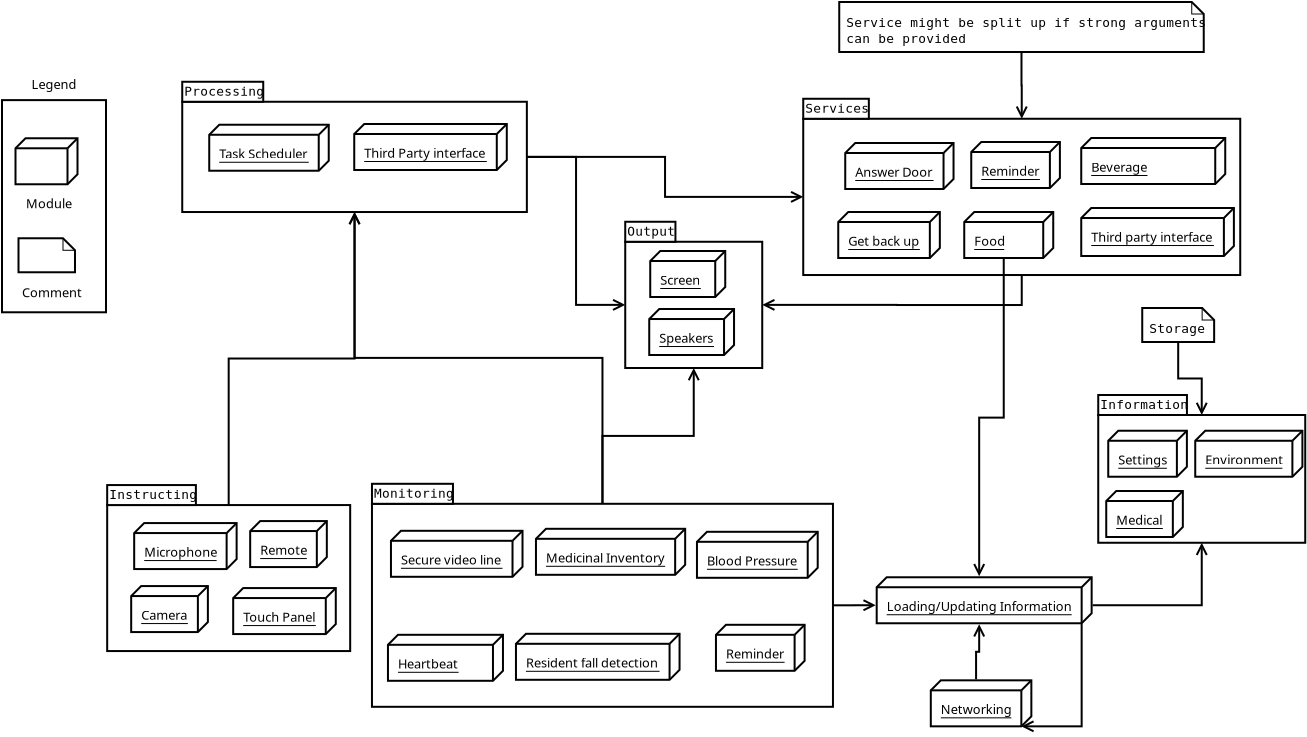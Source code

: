 <?xml version="1.0" encoding="UTF-8"?>
<dia:diagram xmlns:dia="http://www.lysator.liu.se/~alla/dia/">
  <dia:layer name="Achtergrond" visible="true" active="true">
    <dia:object type="UML - LargePackage" version="0" id="O0">
      <dia:attribute name="obj_pos">
        <dia:point val="4.336,25.402"/>
      </dia:attribute>
      <dia:attribute name="obj_bb">
        <dia:rectangle val="4.286,24.352;27.436,35.602"/>
      </dia:attribute>
      <dia:attribute name="meta">
        <dia:composite type="dict"/>
      </dia:attribute>
      <dia:attribute name="elem_corner">
        <dia:point val="4.336,25.402"/>
      </dia:attribute>
      <dia:attribute name="elem_width">
        <dia:real val="23.05"/>
      </dia:attribute>
      <dia:attribute name="elem_height">
        <dia:real val="10.15"/>
      </dia:attribute>
      <dia:attribute name="line_width">
        <dia:real val="0.1"/>
      </dia:attribute>
      <dia:attribute name="line_colour">
        <dia:color val="#000000"/>
      </dia:attribute>
      <dia:attribute name="fill_colour">
        <dia:color val="#ffffff"/>
      </dia:attribute>
      <dia:attribute name="text_colour">
        <dia:color val="#000000"/>
      </dia:attribute>
      <dia:attribute name="stereotype">
        <dia:string>##</dia:string>
      </dia:attribute>
      <dia:attribute name="name">
        <dia:string>#Monitoring#</dia:string>
      </dia:attribute>
    </dia:object>
    <dia:object type="UML - LargePackage" version="0" id="O1">
      <dia:attribute name="obj_pos">
        <dia:point val="-5.15,5.3"/>
      </dia:attribute>
      <dia:attribute name="obj_bb">
        <dia:rectangle val="-5.2,4.25;12.131,10.863"/>
      </dia:attribute>
      <dia:attribute name="meta">
        <dia:composite type="dict"/>
      </dia:attribute>
      <dia:attribute name="elem_corner">
        <dia:point val="-5.15,5.3"/>
      </dia:attribute>
      <dia:attribute name="elem_width">
        <dia:real val="17.231"/>
      </dia:attribute>
      <dia:attribute name="elem_height">
        <dia:real val="5.513"/>
      </dia:attribute>
      <dia:attribute name="line_width">
        <dia:real val="0.1"/>
      </dia:attribute>
      <dia:attribute name="line_colour">
        <dia:color val="#000000"/>
      </dia:attribute>
      <dia:attribute name="fill_colour">
        <dia:color val="#ffffff"/>
      </dia:attribute>
      <dia:attribute name="text_colour">
        <dia:color val="#000000"/>
      </dia:attribute>
      <dia:attribute name="stereotype">
        <dia:string>##</dia:string>
      </dia:attribute>
      <dia:attribute name="name">
        <dia:string>#Processing#</dia:string>
      </dia:attribute>
    </dia:object>
    <dia:object type="UML - LargePackage" version="0" id="O2">
      <dia:attribute name="obj_pos">
        <dia:point val="17,12.3"/>
      </dia:attribute>
      <dia:attribute name="obj_bb">
        <dia:rectangle val="16.95,11.25;23.9,18.663"/>
      </dia:attribute>
      <dia:attribute name="meta">
        <dia:composite type="dict"/>
      </dia:attribute>
      <dia:attribute name="elem_corner">
        <dia:point val="17,12.3"/>
      </dia:attribute>
      <dia:attribute name="elem_width">
        <dia:real val="6.85"/>
      </dia:attribute>
      <dia:attribute name="elem_height">
        <dia:real val="6.312"/>
      </dia:attribute>
      <dia:attribute name="line_width">
        <dia:real val="0.1"/>
      </dia:attribute>
      <dia:attribute name="line_colour">
        <dia:color val="#000000"/>
      </dia:attribute>
      <dia:attribute name="fill_colour">
        <dia:color val="#ffffff"/>
      </dia:attribute>
      <dia:attribute name="text_colour">
        <dia:color val="#000000"/>
      </dia:attribute>
      <dia:attribute name="stereotype">
        <dia:string>##</dia:string>
      </dia:attribute>
      <dia:attribute name="name">
        <dia:string>#Output#</dia:string>
      </dia:attribute>
    </dia:object>
    <dia:object type="UML - LargePackage" version="0" id="O3">
      <dia:attribute name="obj_pos">
        <dia:point val="25.9,6.15"/>
      </dia:attribute>
      <dia:attribute name="obj_bb">
        <dia:rectangle val="25.85,5.1;47.8,14.012"/>
      </dia:attribute>
      <dia:attribute name="meta">
        <dia:composite type="dict"/>
      </dia:attribute>
      <dia:attribute name="elem_corner">
        <dia:point val="25.9,6.15"/>
      </dia:attribute>
      <dia:attribute name="elem_width">
        <dia:real val="21.85"/>
      </dia:attribute>
      <dia:attribute name="elem_height">
        <dia:real val="7.813"/>
      </dia:attribute>
      <dia:attribute name="line_width">
        <dia:real val="0.1"/>
      </dia:attribute>
      <dia:attribute name="line_colour">
        <dia:color val="#000000"/>
      </dia:attribute>
      <dia:attribute name="fill_colour">
        <dia:color val="#ffffff"/>
      </dia:attribute>
      <dia:attribute name="text_colour">
        <dia:color val="#000000"/>
      </dia:attribute>
      <dia:attribute name="stereotype">
        <dia:string>##</dia:string>
      </dia:attribute>
      <dia:attribute name="name">
        <dia:string>#Services#</dia:string>
      </dia:attribute>
    </dia:object>
    <dia:object type="UML - LargePackage" version="0" id="O4">
      <dia:attribute name="obj_pos">
        <dia:point val="-8.903,25.465"/>
      </dia:attribute>
      <dia:attribute name="obj_bb">
        <dia:rectangle val="-8.953,24.415;3.297,32.815"/>
      </dia:attribute>
      <dia:attribute name="meta">
        <dia:composite type="dict"/>
      </dia:attribute>
      <dia:attribute name="elem_corner">
        <dia:point val="-8.903,25.465"/>
      </dia:attribute>
      <dia:attribute name="elem_width">
        <dia:real val="12.15"/>
      </dia:attribute>
      <dia:attribute name="elem_height">
        <dia:real val="7.3"/>
      </dia:attribute>
      <dia:attribute name="line_width">
        <dia:real val="0.1"/>
      </dia:attribute>
      <dia:attribute name="line_colour">
        <dia:color val="#000000"/>
      </dia:attribute>
      <dia:attribute name="fill_colour">
        <dia:color val="#ffffff"/>
      </dia:attribute>
      <dia:attribute name="text_colour">
        <dia:color val="#000000"/>
      </dia:attribute>
      <dia:attribute name="stereotype">
        <dia:string>##</dia:string>
      </dia:attribute>
      <dia:attribute name="name">
        <dia:string>#Instructing#</dia:string>
      </dia:attribute>
    </dia:object>
    <dia:object type="UML - Node" version="0" id="O5">
      <dia:attribute name="obj_pos">
        <dia:point val="5.286,27.252"/>
      </dia:attribute>
      <dia:attribute name="obj_bb">
        <dia:rectangle val="5.236,26.702;11.649,29.102"/>
      </dia:attribute>
      <dia:attribute name="meta">
        <dia:composite type="dict"/>
      </dia:attribute>
      <dia:attribute name="elem_corner">
        <dia:point val="5.286,27.252"/>
      </dia:attribute>
      <dia:attribute name="elem_width">
        <dia:real val="5.812"/>
      </dia:attribute>
      <dia:attribute name="elem_height">
        <dia:real val="1.8"/>
      </dia:attribute>
      <dia:attribute name="line_colour">
        <dia:color val="#000000"/>
      </dia:attribute>
      <dia:attribute name="fill_colour">
        <dia:color val="#ffffff"/>
      </dia:attribute>
      <dia:attribute name="name">
        <dia:composite type="text">
          <dia:attribute name="string">
            <dia:string>#Secure video line#</dia:string>
          </dia:attribute>
          <dia:attribute name="font">
            <dia:font family="sans" style="0" name="Helvetica"/>
          </dia:attribute>
          <dia:attribute name="height">
            <dia:real val="0.8"/>
          </dia:attribute>
          <dia:attribute name="pos">
            <dia:point val="5.786,28.392"/>
          </dia:attribute>
          <dia:attribute name="color">
            <dia:color val="#000000"/>
          </dia:attribute>
          <dia:attribute name="alignment">
            <dia:enum val="0"/>
          </dia:attribute>
        </dia:composite>
      </dia:attribute>
      <dia:childnode parent="O0"/>
    </dia:object>
    <dia:object type="UML - Node" version="0" id="O6">
      <dia:attribute name="obj_pos">
        <dia:point val="12.536,27.152"/>
      </dia:attribute>
      <dia:attribute name="obj_bb">
        <dia:rectangle val="12.486,26.602;19.841,29.002"/>
      </dia:attribute>
      <dia:attribute name="meta">
        <dia:composite type="dict"/>
      </dia:attribute>
      <dia:attribute name="elem_corner">
        <dia:point val="12.536,27.152"/>
      </dia:attribute>
      <dia:attribute name="elem_width">
        <dia:real val="6.755"/>
      </dia:attribute>
      <dia:attribute name="elem_height">
        <dia:real val="1.8"/>
      </dia:attribute>
      <dia:attribute name="line_colour">
        <dia:color val="#000000"/>
      </dia:attribute>
      <dia:attribute name="fill_colour">
        <dia:color val="#ffffff"/>
      </dia:attribute>
      <dia:attribute name="name">
        <dia:composite type="text">
          <dia:attribute name="string">
            <dia:string>#Medicinal Inventory#</dia:string>
          </dia:attribute>
          <dia:attribute name="font">
            <dia:font family="sans" style="0" name="Helvetica"/>
          </dia:attribute>
          <dia:attribute name="height">
            <dia:real val="0.8"/>
          </dia:attribute>
          <dia:attribute name="pos">
            <dia:point val="13.036,28.292"/>
          </dia:attribute>
          <dia:attribute name="color">
            <dia:color val="#000000"/>
          </dia:attribute>
          <dia:attribute name="alignment">
            <dia:enum val="0"/>
          </dia:attribute>
        </dia:composite>
      </dia:attribute>
      <dia:childnode parent="O0"/>
    </dia:object>
    <dia:object type="UML - Node" version="0" id="O7">
      <dia:attribute name="obj_pos">
        <dia:point val="5.136,32.452"/>
      </dia:attribute>
      <dia:attribute name="obj_bb">
        <dia:rectangle val="5.086,31.902;10.936,34.302"/>
      </dia:attribute>
      <dia:attribute name="meta">
        <dia:composite type="dict"/>
      </dia:attribute>
      <dia:attribute name="elem_corner">
        <dia:point val="5.136,32.452"/>
      </dia:attribute>
      <dia:attribute name="elem_width">
        <dia:real val="5.25"/>
      </dia:attribute>
      <dia:attribute name="elem_height">
        <dia:real val="1.8"/>
      </dia:attribute>
      <dia:attribute name="line_colour">
        <dia:color val="#000000"/>
      </dia:attribute>
      <dia:attribute name="fill_colour">
        <dia:color val="#ffffff"/>
      </dia:attribute>
      <dia:attribute name="name">
        <dia:composite type="text">
          <dia:attribute name="string">
            <dia:string>#Heartbeat#</dia:string>
          </dia:attribute>
          <dia:attribute name="font">
            <dia:font family="sans" style="0" name="Helvetica"/>
          </dia:attribute>
          <dia:attribute name="height">
            <dia:real val="0.8"/>
          </dia:attribute>
          <dia:attribute name="pos">
            <dia:point val="5.636,33.592"/>
          </dia:attribute>
          <dia:attribute name="color">
            <dia:color val="#000000"/>
          </dia:attribute>
          <dia:attribute name="alignment">
            <dia:enum val="0"/>
          </dia:attribute>
        </dia:composite>
      </dia:attribute>
      <dia:childnode parent="O0"/>
    </dia:object>
    <dia:object type="UML - Node" version="0" id="O8">
      <dia:attribute name="obj_pos">
        <dia:point val="11.536,32.402"/>
      </dia:attribute>
      <dia:attribute name="obj_bb">
        <dia:rectangle val="11.486,31.852;19.614,34.252"/>
      </dia:attribute>
      <dia:attribute name="meta">
        <dia:composite type="dict"/>
      </dia:attribute>
      <dia:attribute name="elem_corner">
        <dia:point val="11.536,32.402"/>
      </dia:attribute>
      <dia:attribute name="elem_width">
        <dia:real val="7.528"/>
      </dia:attribute>
      <dia:attribute name="elem_height">
        <dia:real val="1.8"/>
      </dia:attribute>
      <dia:attribute name="line_colour">
        <dia:color val="#000000"/>
      </dia:attribute>
      <dia:attribute name="fill_colour">
        <dia:color val="#ffffff"/>
      </dia:attribute>
      <dia:attribute name="name">
        <dia:composite type="text">
          <dia:attribute name="string">
            <dia:string>#Resident fall detection#</dia:string>
          </dia:attribute>
          <dia:attribute name="font">
            <dia:font family="sans" style="0" name="Helvetica"/>
          </dia:attribute>
          <dia:attribute name="height">
            <dia:real val="0.8"/>
          </dia:attribute>
          <dia:attribute name="pos">
            <dia:point val="12.036,33.542"/>
          </dia:attribute>
          <dia:attribute name="color">
            <dia:color val="#000000"/>
          </dia:attribute>
          <dia:attribute name="alignment">
            <dia:enum val="0"/>
          </dia:attribute>
        </dia:composite>
      </dia:attribute>
      <dia:childnode parent="O0"/>
    </dia:object>
    <dia:object type="UML - Node" version="0" id="O9">
      <dia:attribute name="obj_pos">
        <dia:point val="-3.8,6.95"/>
      </dia:attribute>
      <dia:attribute name="obj_bb">
        <dia:rectangle val="-3.85,6.4;2.045,8.8"/>
      </dia:attribute>
      <dia:attribute name="meta">
        <dia:composite type="dict"/>
      </dia:attribute>
      <dia:attribute name="elem_corner">
        <dia:point val="-3.8,6.95"/>
      </dia:attribute>
      <dia:attribute name="elem_width">
        <dia:real val="5.295"/>
      </dia:attribute>
      <dia:attribute name="elem_height">
        <dia:real val="1.8"/>
      </dia:attribute>
      <dia:attribute name="line_colour">
        <dia:color val="#000000"/>
      </dia:attribute>
      <dia:attribute name="fill_colour">
        <dia:color val="#ffffff"/>
      </dia:attribute>
      <dia:attribute name="name">
        <dia:composite type="text">
          <dia:attribute name="string">
            <dia:string>#Task Scheduler#</dia:string>
          </dia:attribute>
          <dia:attribute name="font">
            <dia:font family="sans" style="0" name="Helvetica"/>
          </dia:attribute>
          <dia:attribute name="height">
            <dia:real val="0.8"/>
          </dia:attribute>
          <dia:attribute name="pos">
            <dia:point val="-3.3,8.09"/>
          </dia:attribute>
          <dia:attribute name="color">
            <dia:color val="#000000"/>
          </dia:attribute>
          <dia:attribute name="alignment">
            <dia:enum val="0"/>
          </dia:attribute>
        </dia:composite>
      </dia:attribute>
      <dia:childnode parent="O1"/>
    </dia:object>
    <dia:object type="UML - Node" version="0" id="O10">
      <dia:attribute name="obj_pos">
        <dia:point val="3.45,6.912"/>
      </dia:attribute>
      <dia:attribute name="obj_bb">
        <dia:rectangle val="3.4,6.362;10.778,8.762"/>
      </dia:attribute>
      <dia:attribute name="meta">
        <dia:composite type="dict"/>
      </dia:attribute>
      <dia:attribute name="elem_corner">
        <dia:point val="3.45,6.912"/>
      </dia:attribute>
      <dia:attribute name="elem_width">
        <dia:real val="6.777"/>
      </dia:attribute>
      <dia:attribute name="elem_height">
        <dia:real val="1.8"/>
      </dia:attribute>
      <dia:attribute name="line_colour">
        <dia:color val="#000000"/>
      </dia:attribute>
      <dia:attribute name="fill_colour">
        <dia:color val="#ffffff"/>
      </dia:attribute>
      <dia:attribute name="name">
        <dia:composite type="text">
          <dia:attribute name="string">
            <dia:string>#Third Party interface#</dia:string>
          </dia:attribute>
          <dia:attribute name="font">
            <dia:font family="sans" style="0" name="Helvetica"/>
          </dia:attribute>
          <dia:attribute name="height">
            <dia:real val="0.8"/>
          </dia:attribute>
          <dia:attribute name="pos">
            <dia:point val="3.95,8.053"/>
          </dia:attribute>
          <dia:attribute name="color">
            <dia:color val="#000000"/>
          </dia:attribute>
          <dia:attribute name="alignment">
            <dia:enum val="0"/>
          </dia:attribute>
        </dia:composite>
      </dia:attribute>
      <dia:childnode parent="O1"/>
    </dia:object>
    <dia:object type="UML - Node" version="0" id="O11">
      <dia:attribute name="obj_pos">
        <dia:point val="18.25,13.262"/>
      </dia:attribute>
      <dia:attribute name="obj_bb">
        <dia:rectangle val="18.2,12.713;22.05,15.113"/>
      </dia:attribute>
      <dia:attribute name="meta">
        <dia:composite type="dict"/>
      </dia:attribute>
      <dia:attribute name="elem_corner">
        <dia:point val="18.25,13.262"/>
      </dia:attribute>
      <dia:attribute name="elem_width">
        <dia:real val="3.25"/>
      </dia:attribute>
      <dia:attribute name="elem_height">
        <dia:real val="1.8"/>
      </dia:attribute>
      <dia:attribute name="line_colour">
        <dia:color val="#000000"/>
      </dia:attribute>
      <dia:attribute name="fill_colour">
        <dia:color val="#ffffff"/>
      </dia:attribute>
      <dia:attribute name="name">
        <dia:composite type="text">
          <dia:attribute name="string">
            <dia:string>#Screen#</dia:string>
          </dia:attribute>
          <dia:attribute name="font">
            <dia:font family="sans" style="0" name="Helvetica"/>
          </dia:attribute>
          <dia:attribute name="height">
            <dia:real val="0.8"/>
          </dia:attribute>
          <dia:attribute name="pos">
            <dia:point val="18.75,14.402"/>
          </dia:attribute>
          <dia:attribute name="color">
            <dia:color val="#000000"/>
          </dia:attribute>
          <dia:attribute name="alignment">
            <dia:enum val="0"/>
          </dia:attribute>
        </dia:composite>
      </dia:attribute>
      <dia:childnode parent="O2"/>
    </dia:object>
    <dia:object type="UML - Node" version="0" id="O12">
      <dia:attribute name="obj_pos">
        <dia:point val="18.2,16.163"/>
      </dia:attribute>
      <dia:attribute name="obj_bb">
        <dia:rectangle val="18.15,15.613;22.308,18.012"/>
      </dia:attribute>
      <dia:attribute name="meta">
        <dia:composite type="dict"/>
      </dia:attribute>
      <dia:attribute name="elem_corner">
        <dia:point val="18.2,16.163"/>
      </dia:attribute>
      <dia:attribute name="elem_width">
        <dia:real val="3.558"/>
      </dia:attribute>
      <dia:attribute name="elem_height">
        <dia:real val="1.8"/>
      </dia:attribute>
      <dia:attribute name="line_colour">
        <dia:color val="#000000"/>
      </dia:attribute>
      <dia:attribute name="fill_colour">
        <dia:color val="#ffffff"/>
      </dia:attribute>
      <dia:attribute name="name">
        <dia:composite type="text">
          <dia:attribute name="string">
            <dia:string>#Speakers#</dia:string>
          </dia:attribute>
          <dia:attribute name="font">
            <dia:font family="sans" style="0" name="Helvetica"/>
          </dia:attribute>
          <dia:attribute name="height">
            <dia:real val="0.8"/>
          </dia:attribute>
          <dia:attribute name="pos">
            <dia:point val="18.7,17.302"/>
          </dia:attribute>
          <dia:attribute name="color">
            <dia:color val="#000000"/>
          </dia:attribute>
          <dia:attribute name="alignment">
            <dia:enum val="0"/>
          </dia:attribute>
        </dia:composite>
      </dia:attribute>
      <dia:childnode parent="O2"/>
    </dia:object>
    <dia:object type="UML - Note" version="0" id="O13">
      <dia:attribute name="obj_pos">
        <dia:point val="27.7,0.312"/>
      </dia:attribute>
      <dia:attribute name="obj_bb">
        <dia:rectangle val="27.65,0.262;45.975,2.862"/>
      </dia:attribute>
      <dia:attribute name="meta">
        <dia:composite type="dict"/>
      </dia:attribute>
      <dia:attribute name="elem_corner">
        <dia:point val="27.7,0.312"/>
      </dia:attribute>
      <dia:attribute name="elem_width">
        <dia:real val="18.225"/>
      </dia:attribute>
      <dia:attribute name="elem_height">
        <dia:real val="2.5"/>
      </dia:attribute>
      <dia:attribute name="line_width">
        <dia:real val="0.1"/>
      </dia:attribute>
      <dia:attribute name="line_colour">
        <dia:color val="#000000"/>
      </dia:attribute>
      <dia:attribute name="fill_colour">
        <dia:color val="#ffffff"/>
      </dia:attribute>
      <dia:attribute name="text">
        <dia:composite type="text">
          <dia:attribute name="string">
            <dia:string>#Service might be split up if strong arguments
can be provided#</dia:string>
          </dia:attribute>
          <dia:attribute name="font">
            <dia:font family="monospace" style="0" name="Courier"/>
          </dia:attribute>
          <dia:attribute name="height">
            <dia:real val="0.8"/>
          </dia:attribute>
          <dia:attribute name="pos">
            <dia:point val="28.05,1.495"/>
          </dia:attribute>
          <dia:attribute name="color">
            <dia:color val="#000000"/>
          </dia:attribute>
          <dia:attribute name="alignment">
            <dia:enum val="0"/>
          </dia:attribute>
        </dia:composite>
      </dia:attribute>
    </dia:object>
    <dia:object type="UML - Transition" version="2" id="O14">
      <dia:attribute name="obj_pos">
        <dia:point val="36.812,2.863"/>
      </dia:attribute>
      <dia:attribute name="obj_bb">
        <dia:rectangle val="36.074,2.356;37.325,6.2"/>
      </dia:attribute>
      <dia:attribute name="meta">
        <dia:composite type="dict"/>
      </dia:attribute>
      <dia:attribute name="orth_points">
        <dia:point val="36.812,2.863"/>
        <dia:point val="36.812,4.506"/>
        <dia:point val="36.825,4.506"/>
        <dia:point val="36.825,6.15"/>
      </dia:attribute>
      <dia:attribute name="orth_orient">
        <dia:enum val="1"/>
        <dia:enum val="0"/>
        <dia:enum val="1"/>
      </dia:attribute>
      <dia:attribute name="orth_autoroute">
        <dia:boolean val="true"/>
      </dia:attribute>
      <dia:attribute name="text_colour">
        <dia:color val="#000000"/>
      </dia:attribute>
      <dia:attribute name="line_colour">
        <dia:color val="#000000"/>
      </dia:attribute>
      <dia:attribute name="trigger">
        <dia:string>##</dia:string>
      </dia:attribute>
      <dia:attribute name="action">
        <dia:string>##</dia:string>
      </dia:attribute>
      <dia:attribute name="guard">
        <dia:string>##</dia:string>
      </dia:attribute>
      <dia:attribute name="trigger_text_pos">
        <dia:point val="36.319,3.006"/>
      </dia:attribute>
      <dia:attribute name="guard_text_pos">
        <dia:point val="36.319,4.006"/>
      </dia:attribute>
      <dia:attribute name="direction_inverted">
        <dia:boolean val="false"/>
      </dia:attribute>
      <dia:connections>
        <dia:connection handle="0" to="O13" connection="8"/>
        <dia:connection handle="1" to="O3" connection="1"/>
      </dia:connections>
    </dia:object>
    <dia:object type="UML - Node" version="0" id="O15">
      <dia:attribute name="obj_pos">
        <dia:point val="28,7.862"/>
      </dia:attribute>
      <dia:attribute name="obj_bb">
        <dia:rectangle val="27.95,7.312;33.188,9.713"/>
      </dia:attribute>
      <dia:attribute name="meta">
        <dia:composite type="dict"/>
      </dia:attribute>
      <dia:attribute name="elem_corner">
        <dia:point val="28,7.862"/>
      </dia:attribute>
      <dia:attribute name="elem_width">
        <dia:real val="4.638"/>
      </dia:attribute>
      <dia:attribute name="elem_height">
        <dia:real val="1.8"/>
      </dia:attribute>
      <dia:attribute name="line_colour">
        <dia:color val="#000000"/>
      </dia:attribute>
      <dia:attribute name="fill_colour">
        <dia:color val="#ffffff"/>
      </dia:attribute>
      <dia:attribute name="name">
        <dia:composite type="text">
          <dia:attribute name="string">
            <dia:string>#Answer Door#</dia:string>
          </dia:attribute>
          <dia:attribute name="font">
            <dia:font family="sans" style="0" name="Helvetica"/>
          </dia:attribute>
          <dia:attribute name="height">
            <dia:real val="0.8"/>
          </dia:attribute>
          <dia:attribute name="pos">
            <dia:point val="28.5,9.002"/>
          </dia:attribute>
          <dia:attribute name="color">
            <dia:color val="#000000"/>
          </dia:attribute>
          <dia:attribute name="alignment">
            <dia:enum val="0"/>
          </dia:attribute>
        </dia:composite>
      </dia:attribute>
      <dia:childnode parent="O3"/>
    </dia:object>
    <dia:object type="UML - Node" version="0" id="O16">
      <dia:attribute name="obj_pos">
        <dia:point val="34.3,7.812"/>
      </dia:attribute>
      <dia:attribute name="obj_bb">
        <dia:rectangle val="34.25,7.263;38.55,9.662"/>
      </dia:attribute>
      <dia:attribute name="meta">
        <dia:composite type="dict"/>
      </dia:attribute>
      <dia:attribute name="elem_corner">
        <dia:point val="34.3,7.812"/>
      </dia:attribute>
      <dia:attribute name="elem_width">
        <dia:real val="3.7"/>
      </dia:attribute>
      <dia:attribute name="elem_height">
        <dia:real val="1.8"/>
      </dia:attribute>
      <dia:attribute name="line_colour">
        <dia:color val="#000000"/>
      </dia:attribute>
      <dia:attribute name="fill_colour">
        <dia:color val="#ffffff"/>
      </dia:attribute>
      <dia:attribute name="name">
        <dia:composite type="text">
          <dia:attribute name="string">
            <dia:string>#Reminder#</dia:string>
          </dia:attribute>
          <dia:attribute name="font">
            <dia:font family="sans" style="0" name="Helvetica"/>
          </dia:attribute>
          <dia:attribute name="height">
            <dia:real val="0.8"/>
          </dia:attribute>
          <dia:attribute name="pos">
            <dia:point val="34.8,8.953"/>
          </dia:attribute>
          <dia:attribute name="color">
            <dia:color val="#000000"/>
          </dia:attribute>
          <dia:attribute name="alignment">
            <dia:enum val="0"/>
          </dia:attribute>
        </dia:composite>
      </dia:attribute>
      <dia:childnode parent="O3"/>
    </dia:object>
    <dia:object type="UML - Node" version="0" id="O17">
      <dia:attribute name="obj_pos">
        <dia:point val="27.65,11.312"/>
      </dia:attribute>
      <dia:attribute name="obj_bb">
        <dia:rectangle val="27.6,10.762;32.597,13.162"/>
      </dia:attribute>
      <dia:attribute name="meta">
        <dia:composite type="dict"/>
      </dia:attribute>
      <dia:attribute name="elem_corner">
        <dia:point val="27.65,11.312"/>
      </dia:attribute>
      <dia:attribute name="elem_width">
        <dia:real val="4.397"/>
      </dia:attribute>
      <dia:attribute name="elem_height">
        <dia:real val="1.8"/>
      </dia:attribute>
      <dia:attribute name="line_colour">
        <dia:color val="#000000"/>
      </dia:attribute>
      <dia:attribute name="fill_colour">
        <dia:color val="#ffffff"/>
      </dia:attribute>
      <dia:attribute name="name">
        <dia:composite type="text">
          <dia:attribute name="string">
            <dia:string>#Get back up#</dia:string>
          </dia:attribute>
          <dia:attribute name="font">
            <dia:font family="sans" style="0" name="Helvetica"/>
          </dia:attribute>
          <dia:attribute name="height">
            <dia:real val="0.8"/>
          </dia:attribute>
          <dia:attribute name="pos">
            <dia:point val="28.15,12.453"/>
          </dia:attribute>
          <dia:attribute name="color">
            <dia:color val="#000000"/>
          </dia:attribute>
          <dia:attribute name="alignment">
            <dia:enum val="0"/>
          </dia:attribute>
        </dia:composite>
      </dia:attribute>
      <dia:childnode parent="O3"/>
    </dia:object>
    <dia:object type="UML - Node" version="0" id="O18">
      <dia:attribute name="obj_pos">
        <dia:point val="39.8,11.113"/>
      </dia:attribute>
      <dia:attribute name="obj_bb">
        <dia:rectangle val="39.75,10.562;47.13,13.062"/>
      </dia:attribute>
      <dia:attribute name="meta">
        <dia:composite type="dict"/>
      </dia:attribute>
      <dia:attribute name="elem_corner">
        <dia:point val="39.8,11.113"/>
      </dia:attribute>
      <dia:attribute name="elem_width">
        <dia:real val="6.78"/>
      </dia:attribute>
      <dia:attribute name="elem_height">
        <dia:real val="1.9"/>
      </dia:attribute>
      <dia:attribute name="line_colour">
        <dia:color val="#000000"/>
      </dia:attribute>
      <dia:attribute name="fill_colour">
        <dia:color val="#ffffff"/>
      </dia:attribute>
      <dia:attribute name="name">
        <dia:composite type="text">
          <dia:attribute name="string">
            <dia:string>#Third party interface#</dia:string>
          </dia:attribute>
          <dia:attribute name="font">
            <dia:font family="sans" style="0" name="Helvetica"/>
          </dia:attribute>
          <dia:attribute name="height">
            <dia:real val="0.8"/>
          </dia:attribute>
          <dia:attribute name="pos">
            <dia:point val="40.3,12.252"/>
          </dia:attribute>
          <dia:attribute name="color">
            <dia:color val="#000000"/>
          </dia:attribute>
          <dia:attribute name="alignment">
            <dia:enum val="0"/>
          </dia:attribute>
        </dia:composite>
      </dia:attribute>
      <dia:childnode parent="O3"/>
    </dia:object>
    <dia:object type="UML - Node" version="0" id="O19">
      <dia:attribute name="obj_pos">
        <dia:point val="39.8,7.612"/>
      </dia:attribute>
      <dia:attribute name="obj_bb">
        <dia:rectangle val="39.75,7.062;47.05,9.463"/>
      </dia:attribute>
      <dia:attribute name="meta">
        <dia:composite type="dict"/>
      </dia:attribute>
      <dia:attribute name="elem_corner">
        <dia:point val="39.8,7.612"/>
      </dia:attribute>
      <dia:attribute name="elem_width">
        <dia:real val="6.7"/>
      </dia:attribute>
      <dia:attribute name="elem_height">
        <dia:real val="1.8"/>
      </dia:attribute>
      <dia:attribute name="line_colour">
        <dia:color val="#000000"/>
      </dia:attribute>
      <dia:attribute name="fill_colour">
        <dia:color val="#ffffff"/>
      </dia:attribute>
      <dia:attribute name="name">
        <dia:composite type="text">
          <dia:attribute name="string">
            <dia:string>#Beverage#</dia:string>
          </dia:attribute>
          <dia:attribute name="font">
            <dia:font family="sans" style="0" name="Helvetica"/>
          </dia:attribute>
          <dia:attribute name="height">
            <dia:real val="0.8"/>
          </dia:attribute>
          <dia:attribute name="pos">
            <dia:point val="40.3,8.752"/>
          </dia:attribute>
          <dia:attribute name="color">
            <dia:color val="#000000"/>
          </dia:attribute>
          <dia:attribute name="alignment">
            <dia:enum val="0"/>
          </dia:attribute>
        </dia:composite>
      </dia:attribute>
      <dia:childnode parent="O3"/>
    </dia:object>
    <dia:object type="UML - Node" version="0" id="O20">
      <dia:attribute name="obj_pos">
        <dia:point val="33.95,11.312"/>
      </dia:attribute>
      <dia:attribute name="obj_bb">
        <dia:rectangle val="33.9,10.762;38.45,13.162"/>
      </dia:attribute>
      <dia:attribute name="meta">
        <dia:composite type="dict"/>
      </dia:attribute>
      <dia:attribute name="elem_corner">
        <dia:point val="33.95,11.312"/>
      </dia:attribute>
      <dia:attribute name="elem_width">
        <dia:real val="3.95"/>
      </dia:attribute>
      <dia:attribute name="elem_height">
        <dia:real val="1.8"/>
      </dia:attribute>
      <dia:attribute name="line_colour">
        <dia:color val="#000000"/>
      </dia:attribute>
      <dia:attribute name="fill_colour">
        <dia:color val="#ffffff"/>
      </dia:attribute>
      <dia:attribute name="name">
        <dia:composite type="text">
          <dia:attribute name="string">
            <dia:string>#Food#</dia:string>
          </dia:attribute>
          <dia:attribute name="font">
            <dia:font family="sans" style="0" name="Helvetica"/>
          </dia:attribute>
          <dia:attribute name="height">
            <dia:real val="0.8"/>
          </dia:attribute>
          <dia:attribute name="pos">
            <dia:point val="34.45,12.453"/>
          </dia:attribute>
          <dia:attribute name="color">
            <dia:color val="#000000"/>
          </dia:attribute>
          <dia:attribute name="alignment">
            <dia:enum val="0"/>
          </dia:attribute>
        </dia:composite>
      </dia:attribute>
      <dia:childnode parent="O3"/>
    </dia:object>
    <dia:object type="UML - LargePackage" version="0" id="O21">
      <dia:attribute name="obj_pos">
        <dia:point val="40.65,20.962"/>
      </dia:attribute>
      <dia:attribute name="obj_bb">
        <dia:rectangle val="40.6,19.913;51.05,27.4"/>
      </dia:attribute>
      <dia:attribute name="meta">
        <dia:composite type="dict"/>
      </dia:attribute>
      <dia:attribute name="elem_corner">
        <dia:point val="40.65,20.962"/>
      </dia:attribute>
      <dia:attribute name="elem_width">
        <dia:real val="10.35"/>
      </dia:attribute>
      <dia:attribute name="elem_height">
        <dia:real val="6.388"/>
      </dia:attribute>
      <dia:attribute name="line_width">
        <dia:real val="0.1"/>
      </dia:attribute>
      <dia:attribute name="line_colour">
        <dia:color val="#000000"/>
      </dia:attribute>
      <dia:attribute name="fill_colour">
        <dia:color val="#ffffff"/>
      </dia:attribute>
      <dia:attribute name="text_colour">
        <dia:color val="#000000"/>
      </dia:attribute>
      <dia:attribute name="stereotype">
        <dia:string>##</dia:string>
      </dia:attribute>
      <dia:attribute name="name">
        <dia:string>#Information#</dia:string>
      </dia:attribute>
    </dia:object>
    <dia:object type="UML - Note" version="0" id="O22">
      <dia:attribute name="obj_pos">
        <dia:point val="42.85,15.613"/>
      </dia:attribute>
      <dia:attribute name="obj_bb">
        <dia:rectangle val="42.8,15.562;46.495,17.363"/>
      </dia:attribute>
      <dia:attribute name="meta">
        <dia:composite type="dict"/>
      </dia:attribute>
      <dia:attribute name="elem_corner">
        <dia:point val="42.85,15.613"/>
      </dia:attribute>
      <dia:attribute name="elem_width">
        <dia:real val="3.595"/>
      </dia:attribute>
      <dia:attribute name="elem_height">
        <dia:real val="1.7"/>
      </dia:attribute>
      <dia:attribute name="line_width">
        <dia:real val="0.1"/>
      </dia:attribute>
      <dia:attribute name="line_colour">
        <dia:color val="#000000"/>
      </dia:attribute>
      <dia:attribute name="fill_colour">
        <dia:color val="#ffffff"/>
      </dia:attribute>
      <dia:attribute name="text">
        <dia:composite type="text">
          <dia:attribute name="string">
            <dia:string>#Storage#</dia:string>
          </dia:attribute>
          <dia:attribute name="font">
            <dia:font family="monospace" style="0" name="Courier"/>
          </dia:attribute>
          <dia:attribute name="height">
            <dia:real val="0.8"/>
          </dia:attribute>
          <dia:attribute name="pos">
            <dia:point val="43.2,16.795"/>
          </dia:attribute>
          <dia:attribute name="color">
            <dia:color val="#000000"/>
          </dia:attribute>
          <dia:attribute name="alignment">
            <dia:enum val="0"/>
          </dia:attribute>
        </dia:composite>
      </dia:attribute>
    </dia:object>
    <dia:object type="UML - Node" version="0" id="O23">
      <dia:attribute name="obj_pos">
        <dia:point val="41.15,22.25"/>
      </dia:attribute>
      <dia:attribute name="obj_bb">
        <dia:rectangle val="41.1,21.7;44.97,24.1"/>
      </dia:attribute>
      <dia:attribute name="meta">
        <dia:composite type="dict"/>
      </dia:attribute>
      <dia:attribute name="elem_corner">
        <dia:point val="41.15,22.25"/>
      </dia:attribute>
      <dia:attribute name="elem_width">
        <dia:real val="3.27"/>
      </dia:attribute>
      <dia:attribute name="elem_height">
        <dia:real val="1.8"/>
      </dia:attribute>
      <dia:attribute name="line_colour">
        <dia:color val="#000000"/>
      </dia:attribute>
      <dia:attribute name="fill_colour">
        <dia:color val="#ffffff"/>
      </dia:attribute>
      <dia:attribute name="name">
        <dia:composite type="text">
          <dia:attribute name="string">
            <dia:string>#Settings#</dia:string>
          </dia:attribute>
          <dia:attribute name="font">
            <dia:font family="sans" style="0" name="Helvetica"/>
          </dia:attribute>
          <dia:attribute name="height">
            <dia:real val="0.8"/>
          </dia:attribute>
          <dia:attribute name="pos">
            <dia:point val="41.65,23.39"/>
          </dia:attribute>
          <dia:attribute name="color">
            <dia:color val="#000000"/>
          </dia:attribute>
          <dia:attribute name="alignment">
            <dia:enum val="0"/>
          </dia:attribute>
        </dia:composite>
      </dia:attribute>
      <dia:childnode parent="O21"/>
    </dia:object>
    <dia:object type="UML - Node" version="0" id="O24">
      <dia:attribute name="obj_pos">
        <dia:point val="45.5,22.25"/>
      </dia:attribute>
      <dia:attribute name="obj_bb">
        <dia:rectangle val="45.45,21.7;50.617,24.1"/>
      </dia:attribute>
      <dia:attribute name="meta">
        <dia:composite type="dict"/>
      </dia:attribute>
      <dia:attribute name="elem_corner">
        <dia:point val="45.5,22.25"/>
      </dia:attribute>
      <dia:attribute name="elem_width">
        <dia:real val="4.567"/>
      </dia:attribute>
      <dia:attribute name="elem_height">
        <dia:real val="1.8"/>
      </dia:attribute>
      <dia:attribute name="line_colour">
        <dia:color val="#000000"/>
      </dia:attribute>
      <dia:attribute name="fill_colour">
        <dia:color val="#ffffff"/>
      </dia:attribute>
      <dia:attribute name="name">
        <dia:composite type="text">
          <dia:attribute name="string">
            <dia:string>#Environment#</dia:string>
          </dia:attribute>
          <dia:attribute name="font">
            <dia:font family="sans" style="0" name="Helvetica"/>
          </dia:attribute>
          <dia:attribute name="height">
            <dia:real val="0.8"/>
          </dia:attribute>
          <dia:attribute name="pos">
            <dia:point val="46.0,23.39"/>
          </dia:attribute>
          <dia:attribute name="color">
            <dia:color val="#000000"/>
          </dia:attribute>
          <dia:attribute name="alignment">
            <dia:enum val="0"/>
          </dia:attribute>
        </dia:composite>
      </dia:attribute>
      <dia:childnode parent="O21"/>
    </dia:object>
    <dia:object type="UML - Node" version="0" id="O25">
      <dia:attribute name="obj_pos">
        <dia:point val="41.05,25.262"/>
      </dia:attribute>
      <dia:attribute name="obj_bb">
        <dia:rectangle val="41.0,24.712;44.71,27.113"/>
      </dia:attribute>
      <dia:attribute name="meta">
        <dia:composite type="dict"/>
      </dia:attribute>
      <dia:attribute name="elem_corner">
        <dia:point val="41.05,25.262"/>
      </dia:attribute>
      <dia:attribute name="elem_width">
        <dia:real val="3.11"/>
      </dia:attribute>
      <dia:attribute name="elem_height">
        <dia:real val="1.8"/>
      </dia:attribute>
      <dia:attribute name="line_colour">
        <dia:color val="#000000"/>
      </dia:attribute>
      <dia:attribute name="fill_colour">
        <dia:color val="#ffffff"/>
      </dia:attribute>
      <dia:attribute name="name">
        <dia:composite type="text">
          <dia:attribute name="string">
            <dia:string>#Medical#</dia:string>
          </dia:attribute>
          <dia:attribute name="font">
            <dia:font family="sans" style="0" name="Helvetica"/>
          </dia:attribute>
          <dia:attribute name="height">
            <dia:real val="0.8"/>
          </dia:attribute>
          <dia:attribute name="pos">
            <dia:point val="41.55,26.402"/>
          </dia:attribute>
          <dia:attribute name="color">
            <dia:color val="#000000"/>
          </dia:attribute>
          <dia:attribute name="alignment">
            <dia:enum val="0"/>
          </dia:attribute>
        </dia:composite>
      </dia:attribute>
      <dia:childnode parent="O21"/>
    </dia:object>
    <dia:object type="UML - Node" version="0" id="O26">
      <dia:attribute name="obj_pos">
        <dia:point val="29.573,29.574"/>
      </dia:attribute>
      <dia:attribute name="obj_bb">
        <dia:rectangle val="29.523,29.024;39.643,31.424"/>
      </dia:attribute>
      <dia:attribute name="meta">
        <dia:composite type="dict"/>
      </dia:attribute>
      <dia:attribute name="elem_corner">
        <dia:point val="29.573,29.574"/>
      </dia:attribute>
      <dia:attribute name="elem_width">
        <dia:real val="9.52"/>
      </dia:attribute>
      <dia:attribute name="elem_height">
        <dia:real val="1.8"/>
      </dia:attribute>
      <dia:attribute name="line_colour">
        <dia:color val="#000000"/>
      </dia:attribute>
      <dia:attribute name="fill_colour">
        <dia:color val="#ffffff"/>
      </dia:attribute>
      <dia:attribute name="name">
        <dia:composite type="text">
          <dia:attribute name="string">
            <dia:string>#Loading/Updating Information#</dia:string>
          </dia:attribute>
          <dia:attribute name="font">
            <dia:font family="sans" style="0" name="Helvetica"/>
          </dia:attribute>
          <dia:attribute name="height">
            <dia:real val="0.8"/>
          </dia:attribute>
          <dia:attribute name="pos">
            <dia:point val="30.073,30.714"/>
          </dia:attribute>
          <dia:attribute name="color">
            <dia:color val="#000000"/>
          </dia:attribute>
          <dia:attribute name="alignment">
            <dia:enum val="0"/>
          </dia:attribute>
        </dia:composite>
      </dia:attribute>
    </dia:object>
    <dia:object type="UML - Node" version="0" id="O27">
      <dia:attribute name="obj_pos">
        <dia:point val="32.278,34.729"/>
      </dia:attribute>
      <dia:attribute name="obj_bb">
        <dia:rectangle val="32.228,34.179;37.04,36.579"/>
      </dia:attribute>
      <dia:attribute name="meta">
        <dia:composite type="dict"/>
      </dia:attribute>
      <dia:attribute name="elem_corner">
        <dia:point val="32.278,34.729"/>
      </dia:attribute>
      <dia:attribute name="elem_width">
        <dia:real val="4.213"/>
      </dia:attribute>
      <dia:attribute name="elem_height">
        <dia:real val="1.8"/>
      </dia:attribute>
      <dia:attribute name="line_colour">
        <dia:color val="#000000"/>
      </dia:attribute>
      <dia:attribute name="fill_colour">
        <dia:color val="#ffffff"/>
      </dia:attribute>
      <dia:attribute name="name">
        <dia:composite type="text">
          <dia:attribute name="string">
            <dia:string>#Networking#</dia:string>
          </dia:attribute>
          <dia:attribute name="font">
            <dia:font family="sans" style="0" name="Helvetica"/>
          </dia:attribute>
          <dia:attribute name="height">
            <dia:real val="0.8"/>
          </dia:attribute>
          <dia:attribute name="pos">
            <dia:point val="32.778,35.869"/>
          </dia:attribute>
          <dia:attribute name="color">
            <dia:color val="#000000"/>
          </dia:attribute>
          <dia:attribute name="alignment">
            <dia:enum val="0"/>
          </dia:attribute>
        </dia:composite>
      </dia:attribute>
    </dia:object>
    <dia:object type="UML - Transition" version="2" id="O28">
      <dia:attribute name="obj_pos">
        <dia:point val="34.384,34.179"/>
      </dia:attribute>
      <dia:attribute name="obj_bb">
        <dia:rectangle val="33.614,30.652;34.884,34.229"/>
      </dia:attribute>
      <dia:attribute name="meta">
        <dia:composite type="dict"/>
      </dia:attribute>
      <dia:attribute name="orth_points">
        <dia:point val="34.384,34.179"/>
        <dia:point val="34.384,32.802"/>
        <dia:point val="34.333,32.802"/>
        <dia:point val="34.333,31.425"/>
      </dia:attribute>
      <dia:attribute name="orth_orient">
        <dia:enum val="1"/>
        <dia:enum val="0"/>
        <dia:enum val="1"/>
      </dia:attribute>
      <dia:attribute name="orth_autoroute">
        <dia:boolean val="true"/>
      </dia:attribute>
      <dia:attribute name="text_colour">
        <dia:color val="#000000"/>
      </dia:attribute>
      <dia:attribute name="line_colour">
        <dia:color val="#000000"/>
      </dia:attribute>
      <dia:attribute name="trigger">
        <dia:string>##</dia:string>
      </dia:attribute>
      <dia:attribute name="action">
        <dia:string>##</dia:string>
      </dia:attribute>
      <dia:attribute name="guard">
        <dia:string>##</dia:string>
      </dia:attribute>
      <dia:attribute name="trigger_text_pos">
        <dia:point val="33.858,31.302"/>
      </dia:attribute>
      <dia:attribute name="guard_text_pos">
        <dia:point val="33.858,32.302"/>
      </dia:attribute>
      <dia:attribute name="direction_inverted">
        <dia:boolean val="false"/>
      </dia:attribute>
      <dia:connections>
        <dia:connection handle="0" to="O27" connection="8"/>
        <dia:connection handle="1" to="O26" connection="8"/>
      </dia:connections>
    </dia:object>
    <dia:object type="UML - Transition" version="2" id="O29">
      <dia:attribute name="obj_pos">
        <dia:point val="39.093,31.374"/>
      </dia:attribute>
      <dia:attribute name="obj_bb">
        <dia:rectangle val="36.44,31.324;39.593,37.029"/>
      </dia:attribute>
      <dia:attribute name="meta">
        <dia:composite type="dict"/>
      </dia:attribute>
      <dia:attribute name="orth_points">
        <dia:point val="39.093,31.374"/>
        <dia:point val="39.093,36.529"/>
        <dia:point val="36.49,36.529"/>
      </dia:attribute>
      <dia:attribute name="orth_orient">
        <dia:enum val="1"/>
        <dia:enum val="0"/>
      </dia:attribute>
      <dia:attribute name="orth_autoroute">
        <dia:boolean val="true"/>
      </dia:attribute>
      <dia:attribute name="text_colour">
        <dia:color val="#000000"/>
      </dia:attribute>
      <dia:attribute name="line_colour">
        <dia:color val="#000000"/>
      </dia:attribute>
      <dia:attribute name="trigger">
        <dia:string>##</dia:string>
      </dia:attribute>
      <dia:attribute name="action">
        <dia:string>##</dia:string>
      </dia:attribute>
      <dia:attribute name="guard">
        <dia:string>##</dia:string>
      </dia:attribute>
      <dia:attribute name="trigger_text_pos">
        <dia:point val="38.593,32.452"/>
      </dia:attribute>
      <dia:attribute name="guard_text_pos">
        <dia:point val="38.593,33.452"/>
      </dia:attribute>
      <dia:attribute name="direction_inverted">
        <dia:boolean val="false"/>
      </dia:attribute>
      <dia:connections>
        <dia:connection handle="0" to="O26" connection="7"/>
        <dia:connection handle="1" to="O27" connection="7"/>
      </dia:connections>
    </dia:object>
    <dia:object type="UML - Transition" version="2" id="O30">
      <dia:attribute name="obj_pos">
        <dia:point val="39.643,30.474"/>
      </dia:attribute>
      <dia:attribute name="obj_bb">
        <dia:rectangle val="39.593,27.3;46.325,30.974"/>
      </dia:attribute>
      <dia:attribute name="meta">
        <dia:composite type="dict"/>
      </dia:attribute>
      <dia:attribute name="orth_points">
        <dia:point val="39.643,30.474"/>
        <dia:point val="45.825,30.474"/>
        <dia:point val="45.825,27.35"/>
      </dia:attribute>
      <dia:attribute name="orth_orient">
        <dia:enum val="0"/>
        <dia:enum val="1"/>
      </dia:attribute>
      <dia:attribute name="orth_autoroute">
        <dia:boolean val="true"/>
      </dia:attribute>
      <dia:attribute name="text_colour">
        <dia:color val="#000000"/>
      </dia:attribute>
      <dia:attribute name="line_colour">
        <dia:color val="#000000"/>
      </dia:attribute>
      <dia:attribute name="trigger">
        <dia:string>##</dia:string>
      </dia:attribute>
      <dia:attribute name="action">
        <dia:string>##</dia:string>
      </dia:attribute>
      <dia:attribute name="guard">
        <dia:string>##</dia:string>
      </dia:attribute>
      <dia:attribute name="trigger_text_pos">
        <dia:point val="42.234,28.974"/>
      </dia:attribute>
      <dia:attribute name="guard_text_pos">
        <dia:point val="42.234,29.974"/>
      </dia:attribute>
      <dia:attribute name="direction_inverted">
        <dia:boolean val="false"/>
      </dia:attribute>
      <dia:connections>
        <dia:connection handle="0" to="O26" connection="8"/>
        <dia:connection handle="1" to="O21" connection="6"/>
      </dia:connections>
    </dia:object>
    <dia:object type="UML - Transition" version="2" id="O31">
      <dia:attribute name="obj_pos">
        <dia:point val="44.648,17.363"/>
      </dia:attribute>
      <dia:attribute name="obj_bb">
        <dia:rectangle val="44.148,17.013;46.325,21.012"/>
      </dia:attribute>
      <dia:attribute name="meta">
        <dia:composite type="dict"/>
      </dia:attribute>
      <dia:attribute name="orth_points">
        <dia:point val="44.648,17.363"/>
        <dia:point val="44.648,19.163"/>
        <dia:point val="45.825,19.163"/>
        <dia:point val="45.825,20.962"/>
      </dia:attribute>
      <dia:attribute name="orth_orient">
        <dia:enum val="1"/>
        <dia:enum val="0"/>
        <dia:enum val="1"/>
      </dia:attribute>
      <dia:attribute name="orth_autoroute">
        <dia:boolean val="true"/>
      </dia:attribute>
      <dia:attribute name="text_colour">
        <dia:color val="#000000"/>
      </dia:attribute>
      <dia:attribute name="line_colour">
        <dia:color val="#000000"/>
      </dia:attribute>
      <dia:attribute name="trigger">
        <dia:string>##</dia:string>
      </dia:attribute>
      <dia:attribute name="action">
        <dia:string>##</dia:string>
      </dia:attribute>
      <dia:attribute name="guard">
        <dia:string>##</dia:string>
      </dia:attribute>
      <dia:attribute name="trigger_text_pos">
        <dia:point val="44.736,17.663"/>
      </dia:attribute>
      <dia:attribute name="guard_text_pos">
        <dia:point val="44.736,18.663"/>
      </dia:attribute>
      <dia:attribute name="direction_inverted">
        <dia:boolean val="false"/>
      </dia:attribute>
      <dia:connections>
        <dia:connection handle="0" to="O22" connection="8"/>
        <dia:connection handle="1" to="O21" connection="1"/>
      </dia:connections>
    </dia:object>
    <dia:object type="UML - Node" version="0" id="O32">
      <dia:attribute name="obj_pos">
        <dia:point val="20.586,27.302"/>
      </dia:attribute>
      <dia:attribute name="obj_bb">
        <dia:rectangle val="20.536,26.752;26.326,29.152"/>
      </dia:attribute>
      <dia:attribute name="meta">
        <dia:composite type="dict"/>
      </dia:attribute>
      <dia:attribute name="elem_corner">
        <dia:point val="20.586,27.302"/>
      </dia:attribute>
      <dia:attribute name="elem_width">
        <dia:real val="5.19"/>
      </dia:attribute>
      <dia:attribute name="elem_height">
        <dia:real val="1.8"/>
      </dia:attribute>
      <dia:attribute name="line_colour">
        <dia:color val="#000000"/>
      </dia:attribute>
      <dia:attribute name="fill_colour">
        <dia:color val="#ffffff"/>
      </dia:attribute>
      <dia:attribute name="name">
        <dia:composite type="text">
          <dia:attribute name="string">
            <dia:string>#Blood Pressure#</dia:string>
          </dia:attribute>
          <dia:attribute name="font">
            <dia:font family="sans" style="0" name="Helvetica"/>
          </dia:attribute>
          <dia:attribute name="height">
            <dia:real val="0.8"/>
          </dia:attribute>
          <dia:attribute name="pos">
            <dia:point val="21.086,28.442"/>
          </dia:attribute>
          <dia:attribute name="color">
            <dia:color val="#000000"/>
          </dia:attribute>
          <dia:attribute name="alignment">
            <dia:enum val="0"/>
          </dia:attribute>
        </dia:composite>
      </dia:attribute>
      <dia:childnode parent="O0"/>
    </dia:object>
    <dia:object type="UML - Node" version="0" id="O33">
      <dia:attribute name="obj_pos">
        <dia:point val="21.536,31.952"/>
      </dia:attribute>
      <dia:attribute name="obj_bb">
        <dia:rectangle val="21.486,31.402;25.786,33.802"/>
      </dia:attribute>
      <dia:attribute name="meta">
        <dia:composite type="dict"/>
      </dia:attribute>
      <dia:attribute name="elem_corner">
        <dia:point val="21.536,31.952"/>
      </dia:attribute>
      <dia:attribute name="elem_width">
        <dia:real val="3.7"/>
      </dia:attribute>
      <dia:attribute name="elem_height">
        <dia:real val="1.8"/>
      </dia:attribute>
      <dia:attribute name="line_colour">
        <dia:color val="#000000"/>
      </dia:attribute>
      <dia:attribute name="fill_colour">
        <dia:color val="#ffffff"/>
      </dia:attribute>
      <dia:attribute name="name">
        <dia:composite type="text">
          <dia:attribute name="string">
            <dia:string>#Reminder#</dia:string>
          </dia:attribute>
          <dia:attribute name="font">
            <dia:font family="sans" style="0" name="Helvetica"/>
          </dia:attribute>
          <dia:attribute name="height">
            <dia:real val="0.8"/>
          </dia:attribute>
          <dia:attribute name="pos">
            <dia:point val="22.036,33.092"/>
          </dia:attribute>
          <dia:attribute name="color">
            <dia:color val="#000000"/>
          </dia:attribute>
          <dia:attribute name="alignment">
            <dia:enum val="0"/>
          </dia:attribute>
        </dia:composite>
      </dia:attribute>
      <dia:childnode parent="O0"/>
    </dia:object>
    <dia:object type="UML - Transition" version="2" id="O34">
      <dia:attribute name="obj_pos">
        <dia:point val="27.437,30.477"/>
      </dia:attribute>
      <dia:attribute name="obj_bb">
        <dia:rectangle val="27.387,28.326;29.573,30.977"/>
      </dia:attribute>
      <dia:attribute name="meta">
        <dia:composite type="dict"/>
      </dia:attribute>
      <dia:attribute name="orth_points">
        <dia:point val="27.437,30.477"/>
        <dia:point val="28.48,30.477"/>
        <dia:point val="28.48,30.474"/>
        <dia:point val="29.523,30.474"/>
      </dia:attribute>
      <dia:attribute name="orth_orient">
        <dia:enum val="0"/>
        <dia:enum val="1"/>
        <dia:enum val="0"/>
      </dia:attribute>
      <dia:attribute name="orth_autoroute">
        <dia:boolean val="true"/>
      </dia:attribute>
      <dia:attribute name="text_colour">
        <dia:color val="#000000"/>
      </dia:attribute>
      <dia:attribute name="line_colour">
        <dia:color val="#000000"/>
      </dia:attribute>
      <dia:attribute name="trigger">
        <dia:string>##</dia:string>
      </dia:attribute>
      <dia:attribute name="action">
        <dia:string>##</dia:string>
      </dia:attribute>
      <dia:attribute name="guard">
        <dia:string>##</dia:string>
      </dia:attribute>
      <dia:attribute name="trigger_text_pos">
        <dia:point val="27.98,28.976"/>
      </dia:attribute>
      <dia:attribute name="guard_text_pos">
        <dia:point val="27.98,29.976"/>
      </dia:attribute>
      <dia:attribute name="direction_inverted">
        <dia:boolean val="false"/>
      </dia:attribute>
      <dia:connections>
        <dia:connection handle="0" to="O0" connection="8"/>
        <dia:connection handle="1" to="O26" connection="8"/>
      </dia:connections>
    </dia:object>
    <dia:object type="UML - Transition" version="2" id="O35">
      <dia:attribute name="obj_pos">
        <dia:point val="35.925,13.163"/>
      </dia:attribute>
      <dia:attribute name="obj_bb">
        <dia:rectangle val="33.833,13.113;36.425,29.074"/>
      </dia:attribute>
      <dia:attribute name="meta">
        <dia:composite type="dict"/>
      </dia:attribute>
      <dia:attribute name="orth_points">
        <dia:point val="35.925,13.163"/>
        <dia:point val="35.925,21.093"/>
        <dia:point val="34.333,21.093"/>
        <dia:point val="34.333,29.024"/>
      </dia:attribute>
      <dia:attribute name="orth_orient">
        <dia:enum val="1"/>
        <dia:enum val="0"/>
        <dia:enum val="1"/>
      </dia:attribute>
      <dia:attribute name="orth_autoroute">
        <dia:boolean val="true"/>
      </dia:attribute>
      <dia:attribute name="text_colour">
        <dia:color val="#000000"/>
      </dia:attribute>
      <dia:attribute name="line_colour">
        <dia:color val="#000000"/>
      </dia:attribute>
      <dia:attribute name="trigger">
        <dia:string>##</dia:string>
      </dia:attribute>
      <dia:attribute name="action">
        <dia:string>##</dia:string>
      </dia:attribute>
      <dia:attribute name="guard">
        <dia:string>##</dia:string>
      </dia:attribute>
      <dia:attribute name="trigger_text_pos">
        <dia:point val="34.629,19.593"/>
      </dia:attribute>
      <dia:attribute name="guard_text_pos">
        <dia:point val="34.629,20.593"/>
      </dia:attribute>
      <dia:attribute name="direction_inverted">
        <dia:boolean val="false"/>
      </dia:attribute>
      <dia:connections>
        <dia:connection handle="0" to="O20" connection="8"/>
        <dia:connection handle="1" to="O26" connection="8"/>
      </dia:connections>
    </dia:object>
    <dia:object type="UML - Node" version="0" id="O36">
      <dia:attribute name="obj_pos">
        <dia:point val="-7.553,26.865"/>
      </dia:attribute>
      <dia:attribute name="obj_bb">
        <dia:rectangle val="-7.603,26.315;-2.735,28.715"/>
      </dia:attribute>
      <dia:attribute name="meta">
        <dia:composite type="dict"/>
      </dia:attribute>
      <dia:attribute name="elem_corner">
        <dia:point val="-7.553,26.865"/>
      </dia:attribute>
      <dia:attribute name="elem_width">
        <dia:real val="4.268"/>
      </dia:attribute>
      <dia:attribute name="elem_height">
        <dia:real val="1.8"/>
      </dia:attribute>
      <dia:attribute name="line_colour">
        <dia:color val="#000000"/>
      </dia:attribute>
      <dia:attribute name="fill_colour">
        <dia:color val="#ffffff"/>
      </dia:attribute>
      <dia:attribute name="name">
        <dia:composite type="text">
          <dia:attribute name="string">
            <dia:string>#Microphone#</dia:string>
          </dia:attribute>
          <dia:attribute name="font">
            <dia:font family="sans" style="0" name="Helvetica"/>
          </dia:attribute>
          <dia:attribute name="height">
            <dia:real val="0.8"/>
          </dia:attribute>
          <dia:attribute name="pos">
            <dia:point val="-7.053,28.005"/>
          </dia:attribute>
          <dia:attribute name="color">
            <dia:color val="#000000"/>
          </dia:attribute>
          <dia:attribute name="alignment">
            <dia:enum val="0"/>
          </dia:attribute>
        </dia:composite>
      </dia:attribute>
      <dia:childnode parent="O4"/>
    </dia:object>
    <dia:object type="UML - Node" version="0" id="O37">
      <dia:attribute name="obj_pos">
        <dia:point val="-1.753,26.765"/>
      </dia:attribute>
      <dia:attribute name="obj_bb">
        <dia:rectangle val="-1.803,26.215;1.97,28.615"/>
      </dia:attribute>
      <dia:attribute name="meta">
        <dia:composite type="dict"/>
      </dia:attribute>
      <dia:attribute name="elem_corner">
        <dia:point val="-1.753,26.765"/>
      </dia:attribute>
      <dia:attribute name="elem_width">
        <dia:real val="3.173"/>
      </dia:attribute>
      <dia:attribute name="elem_height">
        <dia:real val="1.8"/>
      </dia:attribute>
      <dia:attribute name="line_colour">
        <dia:color val="#000000"/>
      </dia:attribute>
      <dia:attribute name="fill_colour">
        <dia:color val="#ffffff"/>
      </dia:attribute>
      <dia:attribute name="name">
        <dia:composite type="text">
          <dia:attribute name="string">
            <dia:string>#Remote#</dia:string>
          </dia:attribute>
          <dia:attribute name="font">
            <dia:font family="sans" style="0" name="Helvetica"/>
          </dia:attribute>
          <dia:attribute name="height">
            <dia:real val="0.8"/>
          </dia:attribute>
          <dia:attribute name="pos">
            <dia:point val="-1.253,27.905"/>
          </dia:attribute>
          <dia:attribute name="color">
            <dia:color val="#000000"/>
          </dia:attribute>
          <dia:attribute name="alignment">
            <dia:enum val="0"/>
          </dia:attribute>
        </dia:composite>
      </dia:attribute>
      <dia:childnode parent="O4"/>
    </dia:object>
    <dia:object type="UML - Node" version="0" id="O38">
      <dia:attribute name="obj_pos">
        <dia:point val="-2.603,30.115"/>
      </dia:attribute>
      <dia:attribute name="obj_bb">
        <dia:rectangle val="-2.653,29.565;2.41,31.965"/>
      </dia:attribute>
      <dia:attribute name="meta">
        <dia:composite type="dict"/>
      </dia:attribute>
      <dia:attribute name="elem_corner">
        <dia:point val="-2.603,30.115"/>
      </dia:attribute>
      <dia:attribute name="elem_width">
        <dia:real val="4.463"/>
      </dia:attribute>
      <dia:attribute name="elem_height">
        <dia:real val="1.8"/>
      </dia:attribute>
      <dia:attribute name="line_colour">
        <dia:color val="#000000"/>
      </dia:attribute>
      <dia:attribute name="fill_colour">
        <dia:color val="#ffffff"/>
      </dia:attribute>
      <dia:attribute name="name">
        <dia:composite type="text">
          <dia:attribute name="string">
            <dia:string>#Touch Panel#</dia:string>
          </dia:attribute>
          <dia:attribute name="font">
            <dia:font family="sans" style="0" name="Helvetica"/>
          </dia:attribute>
          <dia:attribute name="height">
            <dia:real val="0.8"/>
          </dia:attribute>
          <dia:attribute name="pos">
            <dia:point val="-2.103,31.255"/>
          </dia:attribute>
          <dia:attribute name="color">
            <dia:color val="#000000"/>
          </dia:attribute>
          <dia:attribute name="alignment">
            <dia:enum val="0"/>
          </dia:attribute>
        </dia:composite>
      </dia:attribute>
      <dia:childnode parent="O4"/>
    </dia:object>
    <dia:object type="UML - Node" version="0" id="O39">
      <dia:attribute name="obj_pos">
        <dia:point val="-7.703,30.015"/>
      </dia:attribute>
      <dia:attribute name="obj_bb">
        <dia:rectangle val="-7.753,29.465;-3.993,31.865"/>
      </dia:attribute>
      <dia:attribute name="meta">
        <dia:composite type="dict"/>
      </dia:attribute>
      <dia:attribute name="elem_corner">
        <dia:point val="-7.703,30.015"/>
      </dia:attribute>
      <dia:attribute name="elem_width">
        <dia:real val="3.16"/>
      </dia:attribute>
      <dia:attribute name="elem_height">
        <dia:real val="1.8"/>
      </dia:attribute>
      <dia:attribute name="line_colour">
        <dia:color val="#000000"/>
      </dia:attribute>
      <dia:attribute name="fill_colour">
        <dia:color val="#ffffff"/>
      </dia:attribute>
      <dia:attribute name="name">
        <dia:composite type="text">
          <dia:attribute name="string">
            <dia:string>#Camera#</dia:string>
          </dia:attribute>
          <dia:attribute name="font">
            <dia:font family="sans" style="0" name="Helvetica"/>
          </dia:attribute>
          <dia:attribute name="height">
            <dia:real val="0.8"/>
          </dia:attribute>
          <dia:attribute name="pos">
            <dia:point val="-7.203,31.155"/>
          </dia:attribute>
          <dia:attribute name="color">
            <dia:color val="#000000"/>
          </dia:attribute>
          <dia:attribute name="alignment">
            <dia:enum val="0"/>
          </dia:attribute>
        </dia:composite>
      </dia:attribute>
      <dia:childnode parent="O4"/>
    </dia:object>
    <dia:object type="UML - Transition" version="2" id="O40">
      <dia:attribute name="obj_pos">
        <dia:point val="-2.828,25.465"/>
      </dia:attribute>
      <dia:attribute name="obj_bb">
        <dia:rectangle val="-3.328,10.813;3.966,25.515"/>
      </dia:attribute>
      <dia:attribute name="meta">
        <dia:composite type="dict"/>
      </dia:attribute>
      <dia:attribute name="orth_points">
        <dia:point val="-2.828,25.465"/>
        <dia:point val="-2.828,18.164"/>
        <dia:point val="3.466,18.164"/>
        <dia:point val="3.466,10.863"/>
      </dia:attribute>
      <dia:attribute name="orth_orient">
        <dia:enum val="1"/>
        <dia:enum val="0"/>
        <dia:enum val="1"/>
      </dia:attribute>
      <dia:attribute name="orth_autoroute">
        <dia:boolean val="true"/>
      </dia:attribute>
      <dia:attribute name="text_colour">
        <dia:color val="#000000"/>
      </dia:attribute>
      <dia:attribute name="line_colour">
        <dia:color val="#000000"/>
      </dia:attribute>
      <dia:attribute name="trigger">
        <dia:string>##</dia:string>
      </dia:attribute>
      <dia:attribute name="action">
        <dia:string>##</dia:string>
      </dia:attribute>
      <dia:attribute name="guard">
        <dia:string>##</dia:string>
      </dia:attribute>
      <dia:attribute name="trigger_text_pos">
        <dia:point val="-0.181,16.664"/>
      </dia:attribute>
      <dia:attribute name="guard_text_pos">
        <dia:point val="-0.181,17.664"/>
      </dia:attribute>
      <dia:attribute name="direction_inverted">
        <dia:boolean val="false"/>
      </dia:attribute>
      <dia:connections>
        <dia:connection handle="0" to="O4" connection="1"/>
        <dia:connection handle="1" to="O1" connection="8"/>
      </dia:connections>
    </dia:object>
    <dia:object type="UML - Transition" version="2" id="O41">
      <dia:attribute name="obj_pos">
        <dia:point val="12.132,8.056"/>
      </dia:attribute>
      <dia:attribute name="obj_bb">
        <dia:rectangle val="12.082,7.556;17.05,15.956"/>
      </dia:attribute>
      <dia:attribute name="meta">
        <dia:composite type="dict"/>
      </dia:attribute>
      <dia:attribute name="orth_points">
        <dia:point val="12.132,8.056"/>
        <dia:point val="14.566,8.056"/>
        <dia:point val="14.566,15.456"/>
        <dia:point val="17,15.456"/>
      </dia:attribute>
      <dia:attribute name="orth_orient">
        <dia:enum val="0"/>
        <dia:enum val="1"/>
        <dia:enum val="0"/>
      </dia:attribute>
      <dia:attribute name="orth_autoroute">
        <dia:boolean val="true"/>
      </dia:attribute>
      <dia:attribute name="text_colour">
        <dia:color val="#000000"/>
      </dia:attribute>
      <dia:attribute name="line_colour">
        <dia:color val="#000000"/>
      </dia:attribute>
      <dia:attribute name="trigger">
        <dia:string>##</dia:string>
      </dia:attribute>
      <dia:attribute name="action">
        <dia:string>##</dia:string>
      </dia:attribute>
      <dia:attribute name="guard">
        <dia:string>##</dia:string>
      </dia:attribute>
      <dia:attribute name="trigger_text_pos">
        <dia:point val="14.066,10.256"/>
      </dia:attribute>
      <dia:attribute name="guard_text_pos">
        <dia:point val="14.066,11.256"/>
      </dia:attribute>
      <dia:attribute name="direction_inverted">
        <dia:boolean val="false"/>
      </dia:attribute>
      <dia:connections>
        <dia:connection handle="0" to="O1" connection="8"/>
        <dia:connection handle="1" to="O2" connection="3"/>
      </dia:connections>
    </dia:object>
    <dia:object type="UML - Transition" version="2" id="O42">
      <dia:attribute name="obj_pos">
        <dia:point val="12.132,8.056"/>
      </dia:attribute>
      <dia:attribute name="obj_bb">
        <dia:rectangle val="12.082,6.906;25.95,10.556"/>
      </dia:attribute>
      <dia:attribute name="meta">
        <dia:composite type="dict"/>
      </dia:attribute>
      <dia:attribute name="orth_points">
        <dia:point val="12.132,8.056"/>
        <dia:point val="19.016,8.056"/>
        <dia:point val="19.016,10.056"/>
        <dia:point val="25.9,10.056"/>
      </dia:attribute>
      <dia:attribute name="orth_orient">
        <dia:enum val="0"/>
        <dia:enum val="1"/>
        <dia:enum val="0"/>
      </dia:attribute>
      <dia:attribute name="orth_autoroute">
        <dia:boolean val="true"/>
      </dia:attribute>
      <dia:attribute name="text_colour">
        <dia:color val="#000000"/>
      </dia:attribute>
      <dia:attribute name="line_colour">
        <dia:color val="#000000"/>
      </dia:attribute>
      <dia:attribute name="trigger">
        <dia:string>##</dia:string>
      </dia:attribute>
      <dia:attribute name="action">
        <dia:string>##</dia:string>
      </dia:attribute>
      <dia:attribute name="guard">
        <dia:string>##</dia:string>
      </dia:attribute>
      <dia:attribute name="trigger_text_pos">
        <dia:point val="18.516,7.556"/>
      </dia:attribute>
      <dia:attribute name="guard_text_pos">
        <dia:point val="18.516,8.556"/>
      </dia:attribute>
      <dia:attribute name="direction_inverted">
        <dia:boolean val="false"/>
      </dia:attribute>
      <dia:connections>
        <dia:connection handle="0" to="O1" connection="8"/>
        <dia:connection handle="1" to="O3" connection="3"/>
      </dia:connections>
    </dia:object>
    <dia:object type="UML - Transition" version="2" id="O43">
      <dia:attribute name="obj_pos">
        <dia:point val="36.825,13.963"/>
      </dia:attribute>
      <dia:attribute name="obj_bb">
        <dia:rectangle val="23.8,13.312;37.325,15.956"/>
      </dia:attribute>
      <dia:attribute name="meta">
        <dia:composite type="dict"/>
      </dia:attribute>
      <dia:attribute name="orth_points">
        <dia:point val="36.825,13.963"/>
        <dia:point val="36.825,15.463"/>
        <dia:point val="30.587,15.463"/>
        <dia:point val="30.587,15.456"/>
        <dia:point val="23.85,15.456"/>
      </dia:attribute>
      <dia:attribute name="orth_orient">
        <dia:enum val="1"/>
        <dia:enum val="0"/>
        <dia:enum val="1"/>
        <dia:enum val="0"/>
      </dia:attribute>
      <dia:attribute name="orth_autoroute">
        <dia:boolean val="true"/>
      </dia:attribute>
      <dia:attribute name="text_colour">
        <dia:color val="#000000"/>
      </dia:attribute>
      <dia:attribute name="line_colour">
        <dia:color val="#000000"/>
      </dia:attribute>
      <dia:attribute name="trigger">
        <dia:string>##</dia:string>
      </dia:attribute>
      <dia:attribute name="action">
        <dia:string>##</dia:string>
      </dia:attribute>
      <dia:attribute name="guard">
        <dia:string>##</dia:string>
      </dia:attribute>
      <dia:attribute name="trigger_text_pos">
        <dia:point val="33.206,13.963"/>
      </dia:attribute>
      <dia:attribute name="guard_text_pos">
        <dia:point val="33.206,14.963"/>
      </dia:attribute>
      <dia:attribute name="direction_inverted">
        <dia:boolean val="false"/>
      </dia:attribute>
      <dia:connections>
        <dia:connection handle="0" to="O3" connection="6"/>
        <dia:connection handle="1" to="O2" connection="4"/>
      </dia:connections>
    </dia:object>
    <dia:object type="UML - Transition" version="2" id="O44">
      <dia:attribute name="obj_pos">
        <dia:point val="15.861,25.402"/>
      </dia:attribute>
      <dia:attribute name="obj_bb">
        <dia:rectangle val="2.966,10.813;16.361,25.452"/>
      </dia:attribute>
      <dia:attribute name="meta">
        <dia:composite type="dict"/>
      </dia:attribute>
      <dia:attribute name="orth_points">
        <dia:point val="15.861,25.402"/>
        <dia:point val="15.861,18.132"/>
        <dia:point val="3.466,18.132"/>
        <dia:point val="3.466,10.863"/>
      </dia:attribute>
      <dia:attribute name="orth_orient">
        <dia:enum val="1"/>
        <dia:enum val="0"/>
        <dia:enum val="1"/>
      </dia:attribute>
      <dia:attribute name="orth_autoroute">
        <dia:boolean val="true"/>
      </dia:attribute>
      <dia:attribute name="text_colour">
        <dia:color val="#000000"/>
      </dia:attribute>
      <dia:attribute name="line_colour">
        <dia:color val="#000000"/>
      </dia:attribute>
      <dia:attribute name="trigger">
        <dia:string>##</dia:string>
      </dia:attribute>
      <dia:attribute name="action">
        <dia:string>##</dia:string>
      </dia:attribute>
      <dia:attribute name="guard">
        <dia:string>##</dia:string>
      </dia:attribute>
      <dia:attribute name="trigger_text_pos">
        <dia:point val="9.164,16.632"/>
      </dia:attribute>
      <dia:attribute name="guard_text_pos">
        <dia:point val="9.164,17.632"/>
      </dia:attribute>
      <dia:attribute name="direction_inverted">
        <dia:boolean val="false"/>
      </dia:attribute>
      <dia:connections>
        <dia:connection handle="0" to="O0" connection="1"/>
        <dia:connection handle="1" to="O1" connection="8"/>
      </dia:connections>
    </dia:object>
    <dia:object type="UML - Transition" version="2" id="O45">
      <dia:attribute name="obj_pos">
        <dia:point val="15.861,24.352"/>
      </dia:attribute>
      <dia:attribute name="obj_bb">
        <dia:rectangle val="15.361,18.562;20.925,24.402"/>
      </dia:attribute>
      <dia:attribute name="meta">
        <dia:composite type="dict"/>
      </dia:attribute>
      <dia:attribute name="orth_points">
        <dia:point val="15.861,24.352"/>
        <dia:point val="15.861,21.482"/>
        <dia:point val="20.425,21.482"/>
        <dia:point val="20.425,18.613"/>
      </dia:attribute>
      <dia:attribute name="orth_orient">
        <dia:enum val="1"/>
        <dia:enum val="0"/>
        <dia:enum val="1"/>
      </dia:attribute>
      <dia:attribute name="orth_autoroute">
        <dia:boolean val="true"/>
      </dia:attribute>
      <dia:attribute name="text_colour">
        <dia:color val="#000000"/>
      </dia:attribute>
      <dia:attribute name="line_colour">
        <dia:color val="#000000"/>
      </dia:attribute>
      <dia:attribute name="trigger">
        <dia:string>##</dia:string>
      </dia:attribute>
      <dia:attribute name="action">
        <dia:string>##</dia:string>
      </dia:attribute>
      <dia:attribute name="guard">
        <dia:string>##</dia:string>
      </dia:attribute>
      <dia:attribute name="trigger_text_pos">
        <dia:point val="17.643,19.982"/>
      </dia:attribute>
      <dia:attribute name="guard_text_pos">
        <dia:point val="17.643,20.982"/>
      </dia:attribute>
      <dia:attribute name="direction_inverted">
        <dia:boolean val="false"/>
      </dia:attribute>
      <dia:connections>
        <dia:connection handle="0" to="O0" connection="8"/>
        <dia:connection handle="1" to="O2" connection="6"/>
      </dia:connections>
    </dia:object>
    <dia:object type="Flowchart - Box" version="0" id="O46">
      <dia:attribute name="obj_pos">
        <dia:point val="-14.162,5.218"/>
      </dia:attribute>
      <dia:attribute name="obj_bb">
        <dia:rectangle val="-14.212,5.168;-8.912,15.876"/>
      </dia:attribute>
      <dia:attribute name="elem_corner">
        <dia:point val="-14.162,5.218"/>
      </dia:attribute>
      <dia:attribute name="elem_width">
        <dia:real val="5.2"/>
      </dia:attribute>
      <dia:attribute name="elem_height">
        <dia:real val="10.608"/>
      </dia:attribute>
      <dia:attribute name="border_width">
        <dia:real val="0.1"/>
      </dia:attribute>
      <dia:attribute name="show_background">
        <dia:boolean val="true"/>
      </dia:attribute>
      <dia:attribute name="padding">
        <dia:real val="0.5"/>
      </dia:attribute>
      <dia:attribute name="text">
        <dia:composite type="text">
          <dia:attribute name="string">
            <dia:string>##</dia:string>
          </dia:attribute>
          <dia:attribute name="font">
            <dia:font family="sans" style="0" name="Helvetica"/>
          </dia:attribute>
          <dia:attribute name="height">
            <dia:real val="0.8"/>
          </dia:attribute>
          <dia:attribute name="pos">
            <dia:point val="-11.562,10.762"/>
          </dia:attribute>
          <dia:attribute name="color">
            <dia:color val="#000000"/>
          </dia:attribute>
          <dia:attribute name="alignment">
            <dia:enum val="1"/>
          </dia:attribute>
        </dia:composite>
      </dia:attribute>
    </dia:object>
    <dia:object type="Standard - Text" version="1" id="O47">
      <dia:attribute name="obj_pos">
        <dia:point val="-12.69,4.666"/>
      </dia:attribute>
      <dia:attribute name="obj_bb">
        <dia:rectangle val="-12.69,4.026;-10.63,4.799"/>
      </dia:attribute>
      <dia:attribute name="text">
        <dia:composite type="text">
          <dia:attribute name="string">
            <dia:string>#Legend#</dia:string>
          </dia:attribute>
          <dia:attribute name="font">
            <dia:font family="sans" style="0" name="Helvetica"/>
          </dia:attribute>
          <dia:attribute name="height">
            <dia:real val="0.8"/>
          </dia:attribute>
          <dia:attribute name="pos">
            <dia:point val="-12.69,4.666"/>
          </dia:attribute>
          <dia:attribute name="color">
            <dia:color val="#000000"/>
          </dia:attribute>
          <dia:attribute name="alignment">
            <dia:enum val="0"/>
          </dia:attribute>
        </dia:composite>
      </dia:attribute>
      <dia:attribute name="valign">
        <dia:enum val="3"/>
      </dia:attribute>
    </dia:object>
    <dia:object type="UML - Node" version="0" id="O48">
      <dia:attribute name="obj_pos">
        <dia:point val="-13.487,7.626"/>
      </dia:attribute>
      <dia:attribute name="obj_bb">
        <dia:rectangle val="-13.537,7.076;-10.337,9.476"/>
      </dia:attribute>
      <dia:attribute name="meta">
        <dia:composite type="dict"/>
      </dia:attribute>
      <dia:attribute name="elem_corner">
        <dia:point val="-13.487,7.626"/>
      </dia:attribute>
      <dia:attribute name="elem_width">
        <dia:real val="2.6"/>
      </dia:attribute>
      <dia:attribute name="elem_height">
        <dia:real val="1.8"/>
      </dia:attribute>
      <dia:attribute name="line_colour">
        <dia:color val="#000000"/>
      </dia:attribute>
      <dia:attribute name="fill_colour">
        <dia:color val="#ffffff"/>
      </dia:attribute>
      <dia:attribute name="name">
        <dia:composite type="text">
          <dia:attribute name="string">
            <dia:string>##</dia:string>
          </dia:attribute>
          <dia:attribute name="font">
            <dia:font family="sans" style="0" name="Helvetica"/>
          </dia:attribute>
          <dia:attribute name="height">
            <dia:real val="0.8"/>
          </dia:attribute>
          <dia:attribute name="pos">
            <dia:point val="-12.987,8.766"/>
          </dia:attribute>
          <dia:attribute name="color">
            <dia:color val="#000000"/>
          </dia:attribute>
          <dia:attribute name="alignment">
            <dia:enum val="0"/>
          </dia:attribute>
        </dia:composite>
      </dia:attribute>
    </dia:object>
    <dia:object type="Standard - Text" version="1" id="O49">
      <dia:attribute name="obj_pos">
        <dia:point val="-12.962,10.619"/>
      </dia:attribute>
      <dia:attribute name="obj_bb">
        <dia:rectangle val="-12.962,9.979;-10.925,10.752"/>
      </dia:attribute>
      <dia:attribute name="text">
        <dia:composite type="text">
          <dia:attribute name="string">
            <dia:string>#Module#</dia:string>
          </dia:attribute>
          <dia:attribute name="font">
            <dia:font family="sans" style="0" name="Helvetica"/>
          </dia:attribute>
          <dia:attribute name="height">
            <dia:real val="0.8"/>
          </dia:attribute>
          <dia:attribute name="pos">
            <dia:point val="-12.962,10.619"/>
          </dia:attribute>
          <dia:attribute name="color">
            <dia:color val="#000000"/>
          </dia:attribute>
          <dia:attribute name="alignment">
            <dia:enum val="0"/>
          </dia:attribute>
        </dia:composite>
      </dia:attribute>
      <dia:attribute name="valign">
        <dia:enum val="3"/>
      </dia:attribute>
    </dia:object>
    <dia:object type="UML - Note" version="0" id="O50">
      <dia:attribute name="obj_pos">
        <dia:point val="-13.337,12.126"/>
      </dia:attribute>
      <dia:attribute name="obj_bb">
        <dia:rectangle val="-13.387,12.076;-10.462,13.876"/>
      </dia:attribute>
      <dia:attribute name="meta">
        <dia:composite type="dict"/>
      </dia:attribute>
      <dia:attribute name="elem_corner">
        <dia:point val="-13.337,12.126"/>
      </dia:attribute>
      <dia:attribute name="elem_width">
        <dia:real val="2.825"/>
      </dia:attribute>
      <dia:attribute name="elem_height">
        <dia:real val="1.7"/>
      </dia:attribute>
      <dia:attribute name="line_width">
        <dia:real val="0.1"/>
      </dia:attribute>
      <dia:attribute name="line_colour">
        <dia:color val="#000000"/>
      </dia:attribute>
      <dia:attribute name="fill_colour">
        <dia:color val="#ffffff"/>
      </dia:attribute>
      <dia:attribute name="text">
        <dia:composite type="text">
          <dia:attribute name="string">
            <dia:string>#     #</dia:string>
          </dia:attribute>
          <dia:attribute name="font">
            <dia:font family="monospace" style="0" name="Courier"/>
          </dia:attribute>
          <dia:attribute name="height">
            <dia:real val="0.8"/>
          </dia:attribute>
          <dia:attribute name="pos">
            <dia:point val="-12.987,13.309"/>
          </dia:attribute>
          <dia:attribute name="color">
            <dia:color val="#000000"/>
          </dia:attribute>
          <dia:attribute name="alignment">
            <dia:enum val="0"/>
          </dia:attribute>
        </dia:composite>
      </dia:attribute>
    </dia:object>
    <dia:object type="Standard - Text" version="1" id="O51">
      <dia:attribute name="obj_pos">
        <dia:point val="-13.162,15.069"/>
      </dia:attribute>
      <dia:attribute name="obj_bb">
        <dia:rectangle val="-13.162,14.429;-10.445,15.202"/>
      </dia:attribute>
      <dia:attribute name="text">
        <dia:composite type="text">
          <dia:attribute name="string">
            <dia:string>#Comment#</dia:string>
          </dia:attribute>
          <dia:attribute name="font">
            <dia:font family="sans" style="0" name="Helvetica"/>
          </dia:attribute>
          <dia:attribute name="height">
            <dia:real val="0.8"/>
          </dia:attribute>
          <dia:attribute name="pos">
            <dia:point val="-13.162,15.069"/>
          </dia:attribute>
          <dia:attribute name="color">
            <dia:color val="#000000"/>
          </dia:attribute>
          <dia:attribute name="alignment">
            <dia:enum val="0"/>
          </dia:attribute>
        </dia:composite>
      </dia:attribute>
      <dia:attribute name="valign">
        <dia:enum val="3"/>
      </dia:attribute>
    </dia:object>
  </dia:layer>
</dia:diagram>
